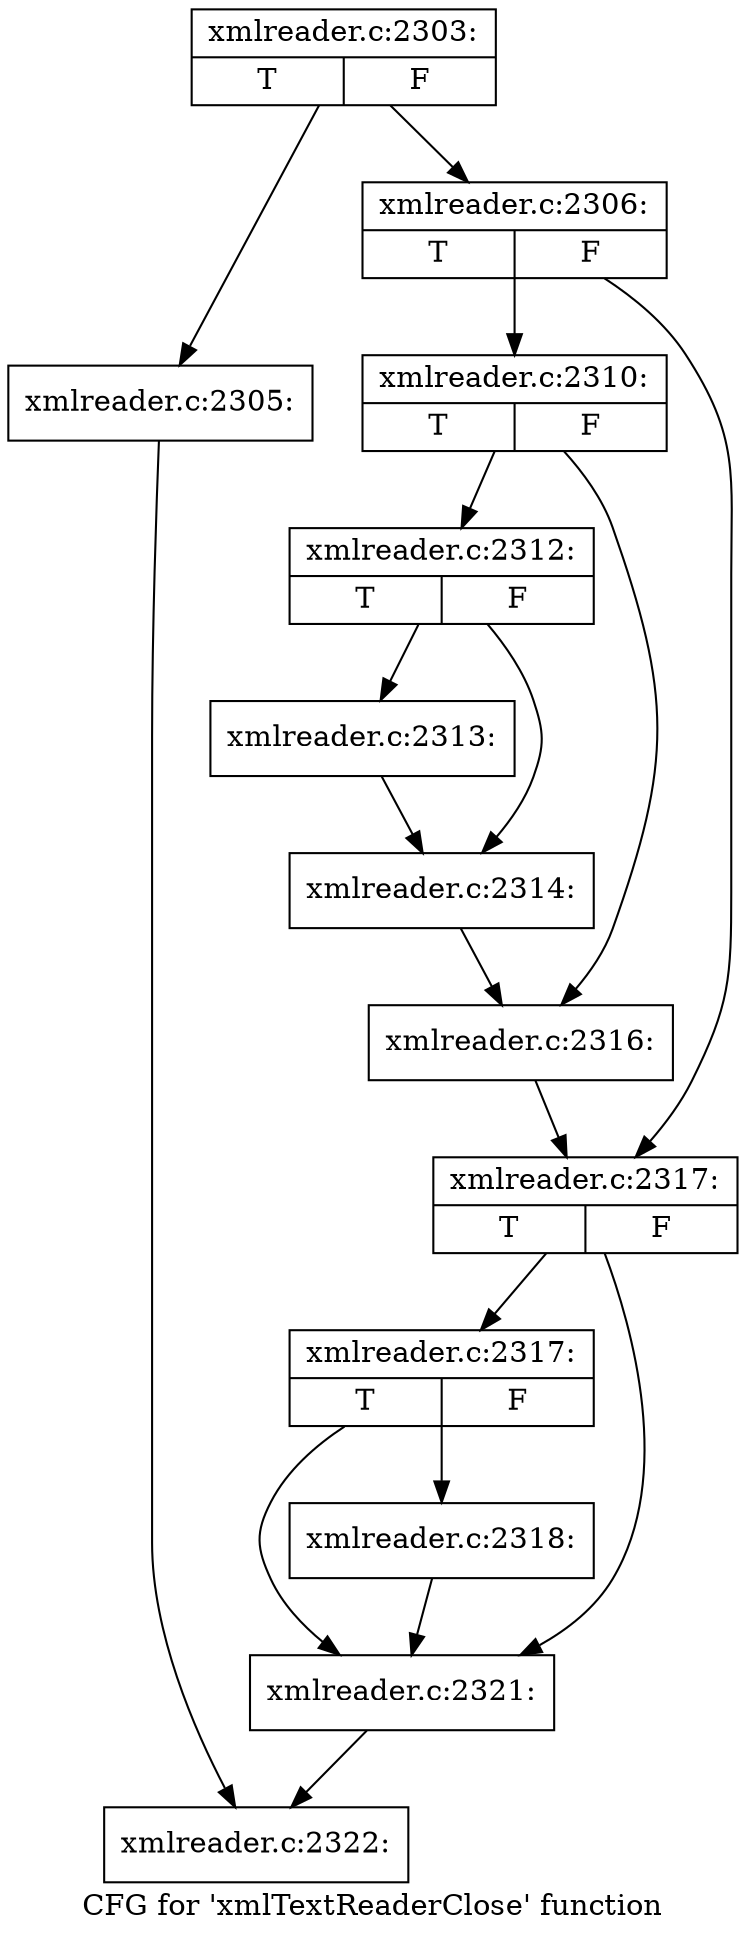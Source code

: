 digraph "CFG for 'xmlTextReaderClose' function" {
	label="CFG for 'xmlTextReaderClose' function";

	Node0x471faf0 [shape=record,label="{xmlreader.c:2303:|{<s0>T|<s1>F}}"];
	Node0x471faf0 -> Node0x4730680;
	Node0x471faf0 -> Node0x4471d60;
	Node0x4730680 [shape=record,label="{xmlreader.c:2305:}"];
	Node0x4730680 -> Node0x471fe90;
	Node0x4471d60 [shape=record,label="{xmlreader.c:2306:|{<s0>T|<s1>F}}"];
	Node0x4471d60 -> Node0x47315a0;
	Node0x4471d60 -> Node0x47315f0;
	Node0x47315a0 [shape=record,label="{xmlreader.c:2310:|{<s0>T|<s1>F}}"];
	Node0x47315a0 -> Node0x4732280;
	Node0x47315a0 -> Node0x47325b0;
	Node0x4732280 [shape=record,label="{xmlreader.c:2312:|{<s0>T|<s1>F}}"];
	Node0x4732280 -> Node0x4732a60;
	Node0x4732280 -> Node0x4732ab0;
	Node0x4732a60 [shape=record,label="{xmlreader.c:2313:}"];
	Node0x4732a60 -> Node0x4732ab0;
	Node0x4732ab0 [shape=record,label="{xmlreader.c:2314:}"];
	Node0x4732ab0 -> Node0x47325b0;
	Node0x47325b0 [shape=record,label="{xmlreader.c:2316:}"];
	Node0x47325b0 -> Node0x47315f0;
	Node0x47315f0 [shape=record,label="{xmlreader.c:2317:|{<s0>T|<s1>F}}"];
	Node0x47315f0 -> Node0x47337e0;
	Node0x47315f0 -> Node0x4733790;
	Node0x47337e0 [shape=record,label="{xmlreader.c:2317:|{<s0>T|<s1>F}}"];
	Node0x47337e0 -> Node0x4733740;
	Node0x47337e0 -> Node0x4733790;
	Node0x4733740 [shape=record,label="{xmlreader.c:2318:}"];
	Node0x4733740 -> Node0x4733790;
	Node0x4733790 [shape=record,label="{xmlreader.c:2321:}"];
	Node0x4733790 -> Node0x471fe90;
	Node0x471fe90 [shape=record,label="{xmlreader.c:2322:}"];
}
